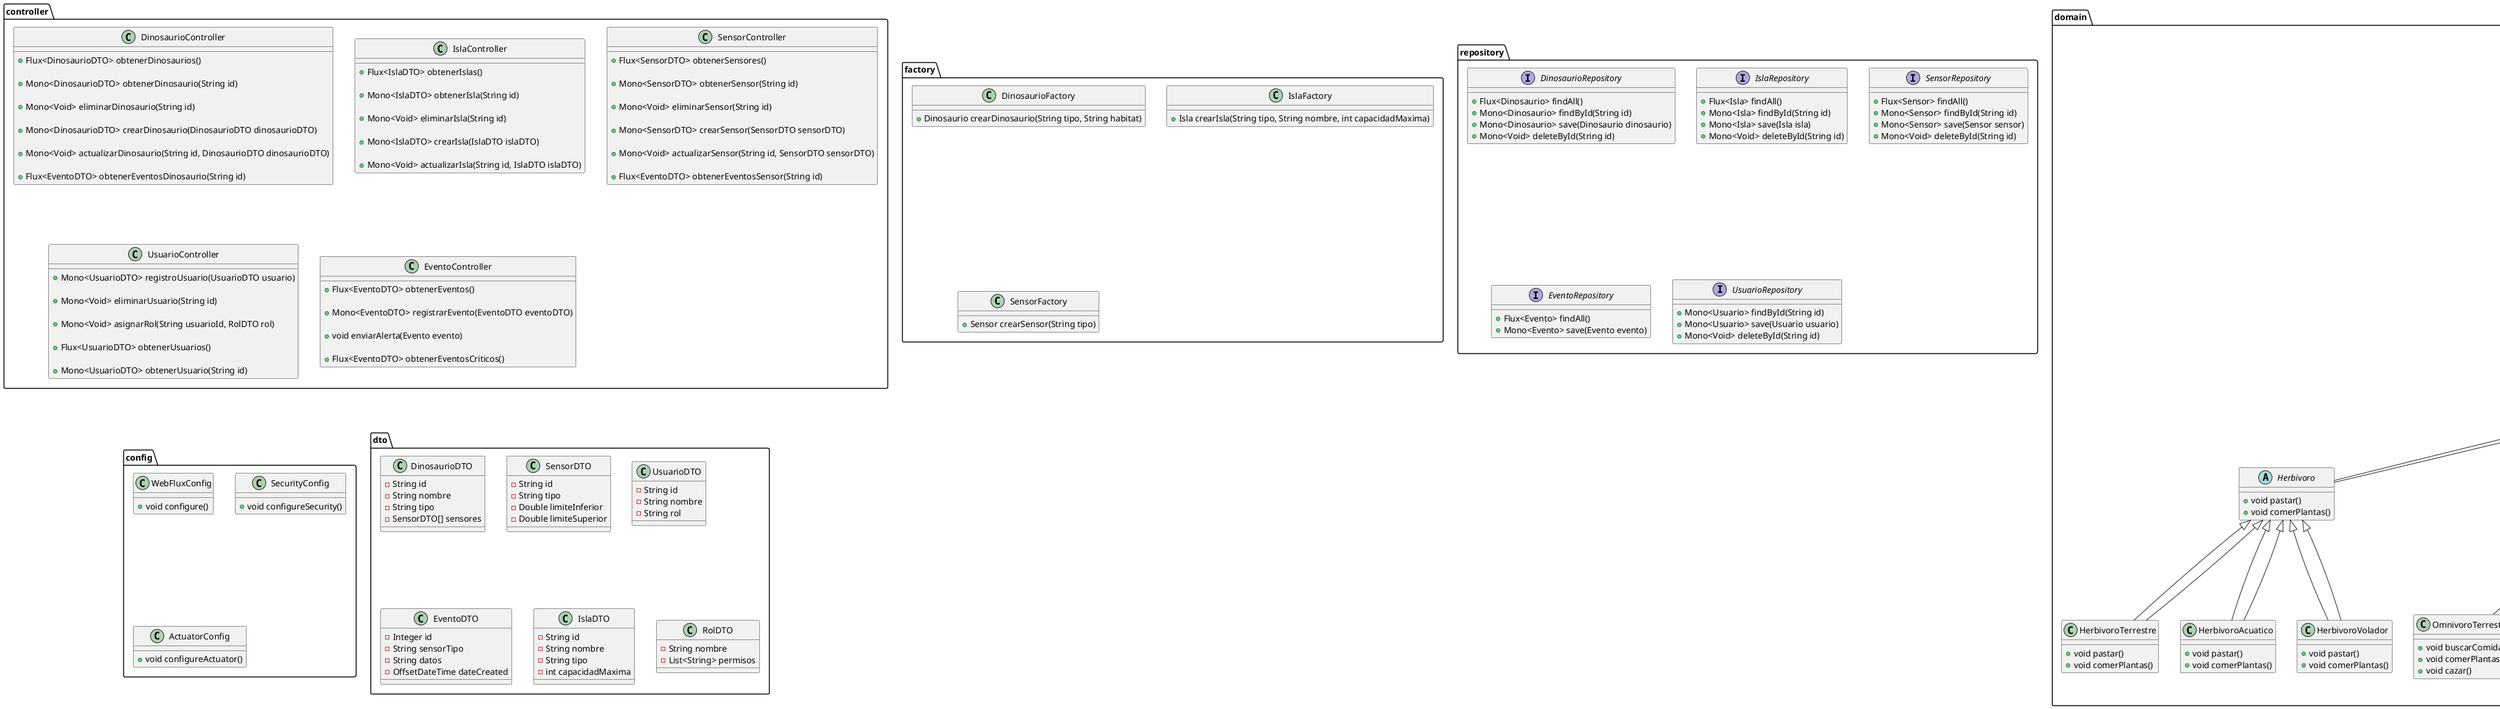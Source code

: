 @startuml
' === PAQUETE DOMAIN ===
package domain {
    ' Clase base para todos los dinosaurios
    abstract class Dinosaurio {
        - String id
        - String nombre
        - int edad
        - String habitat
        - Sensor[] sensores
        - Posicion posicion
        + void comer()
        + void mover(Posicion nuevaPosicion)
        + void monitorearSensores()
        + void enviarAlertaSiSensorFueraDeRango()
        + boolean estaEnfermo()
    }

    class Posicion {
        - int x
        - int y
        - String zona
        + Posicion(int x, int y, String zona)
        + String obtenerCoordenadas()
    }

    ' Tipos de alimentación y sus reglas
    abstract class Carnivoro extends Dinosaurio {
        + void cazar()
        + boolean puedeComer(Dinosaurio otroDino)
    }

    abstract class Herbivoro extends Dinosaurio {
        + void pastar()
        + void comerPlantas()
    }

    abstract class Omnivoro extends Dinosaurio {
        + void buscarComida()
        + void comerPlantas()
        + void cazar()
    }

    ' Subtipos de Carnivoro con restricciones de alimentación
    class CarnivoroVolador extends Carnivoro {
        + boolean puedeComer(Dinosaurio otroDino) : true para Volador, Terrestre, Acuatico
    }

    class CarnivoroTerrestre extends Carnivoro {
        + boolean puedeComer(Dinosaurio otroDino) : true para Terrestre, Acuatico
    }

    class CarnivoroAcuatico extends Carnivoro {
        + boolean puedeComer(Dinosaurio otroDino) : true solo para Acuatico
    }

    ' Subtipos de Herbivoro
    class HerbivoroVolador extends Herbivoro {
        + void pastar()
        + void comerPlantas()
    }

    class HerbivoroTerrestre extends Herbivoro {
        + void pastar()
        + void comerPlantas()
    }

    class HerbivoroAcuatico extends Herbivoro {
        + void pastar()
        + void comerPlantas()
    }

    ' Subtipos de Omnivoro
    class OmnivoroVolador extends Omnivoro {
        + void buscarComida()
        + void comerPlantas()
        + void cazar()
    }

    class OmnivoroTerrestre extends Omnivoro {
        + void buscarComida()
        + void comerPlantas()
        + void cazar()
    }

    class OmnivoroAcuatico extends Omnivoro {
        + void buscarComida()
        + void comerPlantas()
        + void cazar()
    }

    ' Relaciones de subclases de Dinosaurio
    Dinosaurio <|-- Carnivoro
    Dinosaurio <|-- Herbivoro
    Dinosaurio <|-- Omnivoro

    Carnivoro <|-- CarnivoroVolador
    Carnivoro <|-- CarnivoroTerrestre
    Carnivoro <|-- CarnivoroAcuatico

    Herbivoro <|-- HerbivoroVolador
    Herbivoro <|-- HerbivoroTerrestre
    Herbivoro <|-- HerbivoroAcuatico

    Omnivoro <|-- OmnivoroVolador
    Omnivoro <|-- OmnivoroTerrestre
    Omnivoro <|-- OmnivoroAcuatico

    Dinosaurio "1" *-- "1" Posicion

    ' Sensores y su relación con los dinosaurios
    class Sensor {
        - String id
        - String tipo
        - double limiteInferior
        - double limiteSuperior
        + Mono<Datos> obtenerDatos()
        + boolean estaFueraDeRango()
        + Evento generarEventoFueraDeRango()
    }

    class SensorMovimiento extends Sensor {
        + void registrarMovimiento()
    }

    class SensorTemperatura extends Sensor {
        + void registrarTemperatura()
    }

    class SensorFrecuenciaCardiaca extends Sensor {
        + void registrarFrecuenciaCardiaca()
    }

    Sensor <|-- SensorMovimiento
    Sensor <|-- SensorTemperatura
    Sensor <|-- SensorFrecuenciaCardiaca

    ' Relación de dinosaurios con sensores
    Dinosaurio "1" *-- "*" Sensor

    ' Clase para datos de sensores
    class Datos {
        - LocalDateTime timestamp
        - Double valor
        + void procesarDatos()
    }

    Sensor "1" *-- "1" Datos : datos actuales

    ' Clase Evento para registrar eventos de sensores fuera de rango
    class Evento {
        - Integer id
        - String sensorTipo
        - String datos
        - OffsetDateTime dateCreated
        - OffsetDateTime lastUpdated
        + void registrarEvento()
    }

    Sensor "1" *-- "*" Evento : eventos generados

    ' Clases adicionales de usuarios, credenciales y roles
    class Usuario {
        - String id
        - String nombre
        - String email
        - Credenciales credenciales
        - Rol rol
        + void accederSistema()
        + void visualizarDatos()
    }

    class Credenciales {
        - String usuario
        - String contraseña
        + boolean validar()
    }

    class Rol {
        - String nombreRol
        - List<String> permisos
        + boolean tienePermiso(String permiso)
    }

    ' Relaciones de usuario, credenciales y roles
    Usuario *-- Credenciales
    Usuario *-- Rol

    ' Roles específicos
    class Administrador extends Rol {
        + void gestionarUsuarios()
        + void registrarDinosaurio(Dinosaurio dino)
        + void eliminarDinosaurio(String dinoId)
    }

    class Paleontologo extends Rol {
        + void visualizarDinosaurios()
    }

    class User extends Rol {
        + void accederDashboard()
    }

    Rol <|-- Administrador
    Rol <|-- Paleontologo
    Rol <|-- User

    ' Clase base Isla
    abstract class Isla {
        - String nombre
        - int capacidadMaxima
        - List<Dinosaurio> dinosaurios
        - int[][] tablero
        + Isla(int n)
        + void inicializarTablero()
        + void agregarDinosaurio(Dinosaurio dino, Posicion posicion)
        + void eliminarDinosaurio(Dinosaurio dino)
        + boolean tieneCapacidad()
        + boolean esPosicionValida(Posicion posicion)
    }

    ' Subtipos de Isla
    class IslaTerrestreAerea extends Isla {
        + void permitirDinosauriosTerrestres()
        + void permitirDinosauriosVoladores()
    }

    class IslaAcuatica extends Isla {
        + void permitirDinosauriosAcuaticos()
    }

    class Enfermeria extends Isla {
        + void monitorearDinosauriosEnfermos()
        + void liberarDinosaurio(Dinosaurio dino)
    }

    ' Criadero y sus subtipos especializados
    abstract class Criadero extends Isla {
        + void criarDinosauriosMenores()
    }

    class CriaderoTerrestre extends Criadero {
        + void permitirDinosauriosTerrestres()
    }

    class CriaderoVoladores extends Criadero {
        + void permitirDinosauriosVoladores()
    }

    class CriaderoAcuatico extends Criadero {
        + void permitirDinosauriosAcuaticos()
    }

    ' Relaciones de subclases de Isla y Criadero
    Isla <|-- IslaTerrestreAerea
    Isla <|-- IslaAcuatica
    Isla <|-- Enfermeria
    Isla <|-- Criadero

    Criadero <|-- CriaderoTerrestre
    Criadero <|-- CriaderoVoladores
    Criadero <|-- CriaderoAcuatico

    ' Relación de Dinosaurio con Isla
    Isla "1" *-- "*" Dinosaurio
}

' === PAQUETE MESSAGING ===
package messaging {
    class RabbitMQProducer {
        + void enviarMensaje(String cola, String mensaje)

        + void aplicarBackpressureOnBuffer(String mensaje)
        ' Envía mensajes y aplica onBackpressureBuffer, almacenando mensajes en un buffer hasta que puedan procesarse.
    }
}


' === PAQUETE SERVICE ===
package service {
    class DinosaurioService {
        - DinosaurioFactory dinosaurioFactory
        - DinosaurioRepository dinosaurioRepository
        - RabbitMQProducer rabbitMQProducer
        + Flux<Dinosaurio> obtenerDinosaurios()
        ' Retorna un flujo reactivo de todos los dinosaurios, útil para visualizar en tiempo real.
        + Mono<Dinosaurio> obtenerDinosaurio(String id)
        ' Busca y devuelve un dinosaurio específico, útil para consultas detalladas.
        + Mono<Void> eliminarDinosaurio(String id)
        ' Elimina un dinosaurio del sistema. Aplica aspectos de validación y auditoría.
        + Mono<Dinosaurio> crearDinosaurio(DinosaurioDTO dinosaurioDTO)
        ' Crea un nuevo dinosaurio basado en los datos recibidos.
        + void enviarAlerta(String mensaje)
        ' Envía alertas mediante RabbitMQ a otros servicios o consumidores suscritos, como EventoService.
    }

    class IslaService {
        - IslaFactory islaFactory
        - IslaRepository islaRepository
        + Flux<Isla> obtenerIslas()
        ' Retorna todas las islas en tiempo real, permitiendo monitoreo de capacidad y dinosaurios.
        + Mono<Isla> obtenerIsla(String id)
        ' Devuelve detalles de una isla específica, útil para visualización detallada y configuración.
        + Mono<Void> eliminarIsla(String id)
        ' Elimina una isla, aplicando validación para evitar eliminar islas con dinosaurios activos.
        + Mono<Isla> crearIsla(IslaDTO islaDTO)
        ' Crea una nueva isla con parámetros de tipo y capacidad. Incluye validación de datos.
    }

    class SensorService {
        - SensorFactory sensorFactory
        - SensorRepository sensorRepository
        + Flux<Sensor> obtenerSensores()
        ' Retorna todos los sensores en tiempo real, útil para monitoreo y diagnóstico.
        + Mono<Sensor> obtenerSensor(String id)
        ' Consulta un sensor específico por su ID para detalles.
        + Mono<Void> eliminarSensor(String id)
        ' Elimina un sensor del sistema.
        + Mono<Sensor> crearSensor(SensorDTO sensorDTO)
        ' Crea y configura un sensor para un dinosaurio.
        + Flux<Evento> monitorizarEventos()
        ' Monitorea eventos generados por los sensores, como cambios de temperatura y frecuencia cardiaca.
    }

    class EventoService {
        - EventoRepository eventoRepository
        - RabbitMQProducer rabbitMQProducer
        + Mono<Evento> registrarEvento(Evento evento)
        ' Registra eventos en la base de datos, aplicando validación y auditoría.
        + Flux<Evento> obtenerEventos()
        ' Recupera todos los eventos registrados, útil para monitoreo y reportes.
        + void enviarAlerta(Evento evento)
        ' Envía alertas críticas a RabbitMQ cuando un evento excede ciertos límites de peligro.
    }

    class UsuarioService {
        - UsuarioRepository usuarioRepository
        + Mono<Usuario> registrarUsuario(Usuario usuario)
        ' Registra un nuevo usuario, aplica validación de rol y autenticación.
        + Mono<Void> eliminarUsuario(String id)
        ' Elimina un usuario, verificando primero que el usuario tenga permiso.
        + Mono<Usuario> actualizarRol(String usuarioId, Rol rol)
        ' Actualiza el rol de un usuario, aplicando validación de seguridad.
    }
}

DinosaurioService --> RabbitMQProducer : usa
EventoService --> RabbitMQProducer : usa

' === PAQUETE AOP ===
package aop {

    class ErrorHandlingAspect {
    }

    class SecurityAspect {
    }

    class ValidationAspect {
    }

    class NotificationAspect {
    }

    class PerformanceMonitoringAspect {
    }

    ' Asociaciones de AOP con los métodos del Service
    ErrorHandlingAspect --> service.DinosaurioService : todas las funciones
    SecurityAspect --> service.UsuarioService : aplica en registrarUsuario, actualizarRol
    ValidationAspect --> service.IslaService : valida crearIsla, eliminarIsla
    ValidationAspect --> service.DinosaurioService : valida crearDinosaurio, eliminarDinosaurio
    ValidationAspect --> service.UsuarioService : valida crearUsuario, eliminarUsuario
    NotificationAspect --> service.EventoService : notificaciones en registrarEvento
    PerformanceMonitoringAspect --> service.DinosaurioService : monitorea
    PerformanceMonitoringAspect --> service.EventoService : monitorea
    PerformanceMonitoringAspect --> service.IslaService : monitorea
    PerformanceMonitoringAspect --> service.UsuarioService : monitorea
}

' === PAQUETE CONTROLLER ===
package controller {
    ' Controlador para Dinosaurios
    class DinosaurioController {
        + Flux<DinosaurioDTO> obtenerDinosaurios()
        ' Obtiene la lista completa de dinosaurios para visualización y monitoreo en tiempo real.

        + Mono<DinosaurioDTO> obtenerDinosaurio(String id)
        ' Devuelve los detalles de un dinosaurio específico, identificable por su ID.

        + Mono<Void> eliminarDinosaurio(String id)
        ' Elimina un dinosaurio específico del sistema, aplicando validación y auditoría en los servicios.

        + Mono<DinosaurioDTO> crearDinosaurio(DinosaurioDTO dinosaurioDTO)
        ' Crea un nuevo dinosaurio y lo añade al sistema.

        + Mono<Void> actualizarDinosaurio(String id, DinosaurioDTO dinosaurioDTO)
        ' Permite la actualización de los datos de un dinosaurio específico, como posición o estado de salud.

        + Flux<EventoDTO> obtenerEventosDinosaurio(String id)
        ' Obtiene eventos específicos asociados a un dinosaurio, como alertas de sensores.
    }

    ' Controlador para Islas
    class IslaController {
        + Flux<IslaDTO> obtenerIslas()
        ' Obtiene la lista completa de islas disponibles en el sistema.

        + Mono<IslaDTO> obtenerIsla(String id)
        ' Devuelve los detalles de una isla específica.

        + Mono<Void> eliminarIsla(String id)
        ' Elimina una isla del sistema, asegurando que esté vacía de dinosaurios.

        + Mono<IslaDTO> crearIsla(IslaDTO islaDTO)
        ' Crea una nueva isla y la añade al sistema.

        + Mono<Void> actualizarIsla(String id, IslaDTO islaDTO)
        ' Actualiza los detalles de una isla, como su capacidad máxima o tipo.
    }

    ' Controlador para Sensores
    class SensorController {
        + Flux<SensorDTO> obtenerSensores()
        ' Obtiene la lista de todos los sensores para monitoreo en tiempo real.

        + Mono<SensorDTO> obtenerSensor(String id)
        ' Devuelve los detalles de un sensor específico.

        + Mono<Void> eliminarSensor(String id)
        ' Elimina un sensor específico del sistema.

        + Mono<SensorDTO> crearSensor(SensorDTO sensorDTO)
        ' Crea y añade un nuevo sensor al sistema, asignándolo a un dinosaurio.

        + Mono<Void> actualizarSensor(String id, SensorDTO sensorDTO)
        ' Permite la actualización de los límites y configuración de un sensor específico.

        + Flux<EventoDTO> obtenerEventosSensor(String id)
        ' Obtiene eventos específicos generados por un sensor, útil para diagnósticos de alertas.
    }

    ' Controlador para Usuarios y Roles
    class UsuarioController {
        + Mono<UsuarioDTO> registroUsuario(UsuarioDTO usuario)
        ' Registra un nuevo usuario en el sistema y aplica roles y permisos.

        + Mono<Void> eliminarUsuario(String id)
        ' Elimina un usuario del sistema, con validación de permisos.

        + Mono<Void> asignarRol(String usuarioId, RolDTO rol)
        ' Asigna o actualiza el rol de un usuario en el sistema.

        + Flux<UsuarioDTO> obtenerUsuarios()
        ' Devuelve la lista completa de usuarios registrados, útil para administradores.

        + Mono<UsuarioDTO> obtenerUsuario(String id)
        ' Obtiene los detalles de un usuario específico.
    }

    ' Controlador para Eventos y Notificaciones
    class EventoController {
        + Flux<EventoDTO> obtenerEventos()
        ' Obtiene la lista de todos los eventos registrados, como alertas de sensores.

        + Mono<EventoDTO> registrarEvento(EventoDTO eventoDTO)
        ' Permite registrar un evento manualmente, útil en caso de errores automáticos.

        + void enviarAlerta(Evento evento)
        ' Envía una alerta crítica mediante RabbitMQ cuando un evento excede límites de seguridad.

        + Flux<EventoDTO> obtenerEventosCriticos()
        ' Devuelve eventos considerados críticos, aplicando un filtro de severidad.
    }
}

' === PAQUETE FACTORY ===
package factory {
    class DinosaurioFactory {
        + Dinosaurio crearDinosaurio(String tipo, String habitat)
    }

    class IslaFactory {
        + Isla crearIsla(String tipo, String nombre, int capacidadMaxima)
    }

    class SensorFactory {
        + Sensor crearSensor(String tipo)
    }
}

' === PAQUETE REPOSITORY ===
package repository {
    interface DinosaurioRepository {
        + Flux<Dinosaurio> findAll()
        + Mono<Dinosaurio> findById(String id)
        + Mono<Dinosaurio> save(Dinosaurio dinosaurio)
        + Mono<Void> deleteById(String id)
    }

    interface IslaRepository {
        + Flux<Isla> findAll()
        + Mono<Isla> findById(String id)
        + Mono<Isla> save(Isla isla)
        + Mono<Void> deleteById(String id)
    }

    interface SensorRepository {
        + Flux<Sensor> findAll()
        + Mono<Sensor> findById(String id)
        + Mono<Sensor> save(Sensor sensor)
        + Mono<Void> deleteById(String id)
    }

    interface EventoRepository {
        + Flux<Evento> findAll()
        + Mono<Evento> save(Evento evento)
    }

    interface UsuarioRepository {
        + Mono<Usuario> findById(String id)
        + Mono<Usuario> save(Usuario usuario)
        + Mono<Void> deleteById(String id)
    }
}

' === PAQUETE CONFIG ===
package config {
    class WebFluxConfig {
        + void configure()
    }

    class SecurityConfig {
        + void configureSecurity()
    }

    class ActuatorConfig {
        + void configureActuator()
    }
}

' === PAQUETE DTO ===
package dto {
    class DinosaurioDTO {
        - String id
        - String nombre
        - String tipo
        - SensorDTO[] sensores
    }

    class SensorDTO {
        - String id
        - String tipo
        - Double limiteInferior
        - Double limiteSuperior
    }

    class UsuarioDTO {
        - String id
        - String nombre
        - String rol
    }

    class EventoDTO {
        - Integer id
        - String sensorTipo
        - String datos
        - OffsetDateTime dateCreated
    }

    class IslaDTO {
        - String id
        - String nombre
        - String tipo
        - int capacidadMaxima
    }

    class RolDTO {
        - String nombre
        - List<String> permisos
    }
}

@enduml
